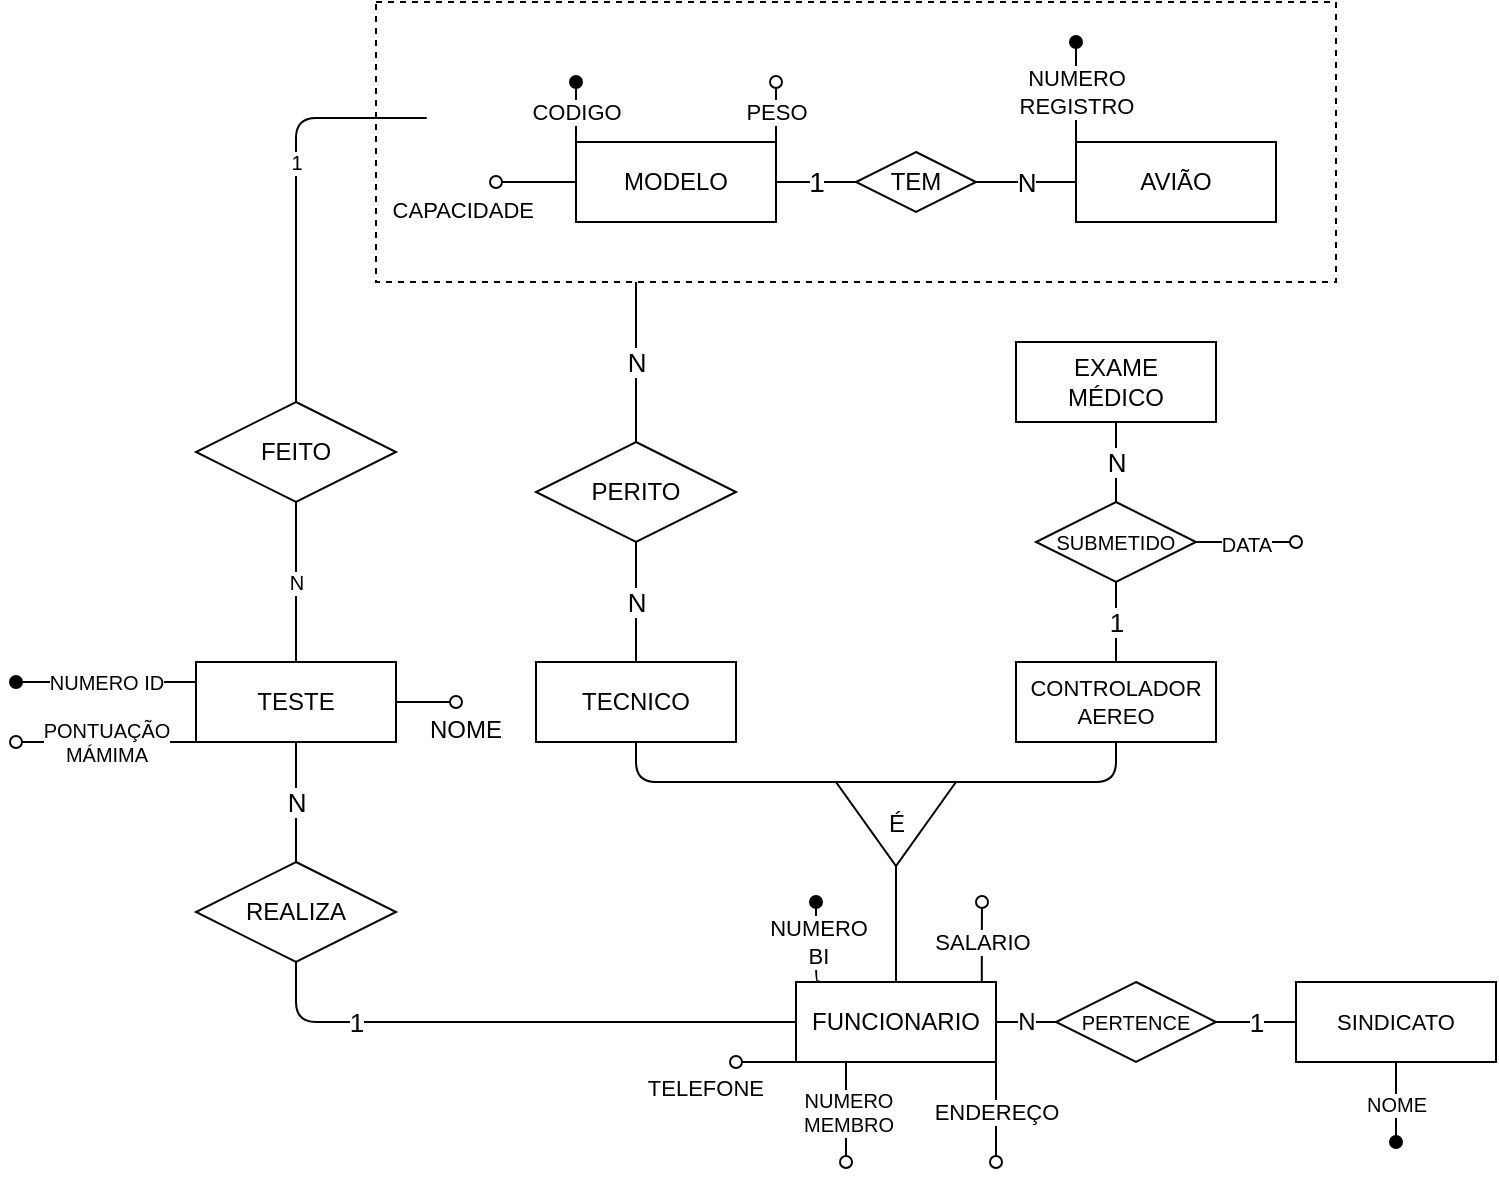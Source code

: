 <mxfile version="14.4.3" type="device"><diagram id="k9v5kPHvsf3hF5lr0z4f" name="Página-1"><mxGraphModel dx="1601" dy="694" grid="1" gridSize="10" guides="1" tooltips="1" connect="1" arrows="1" fold="1" page="1" pageScale="1" pageWidth="827" pageHeight="1169" math="0" shadow="0"><root><mxCell id="0"/><mxCell id="1" parent="0"/><mxCell id="zmB_JnxqJrRby68jpQWh-28" value="N" style="edgeStyle=orthogonalEdgeStyle;orthogonalLoop=1;jettySize=auto;html=1;endArrow=none;endFill=0;strokeColor=#000000;fontSize=13;" parent="1" source="zmB_JnxqJrRby68jpQWh-12" target="zmB_JnxqJrRby68jpQWh-27" edge="1"><mxGeometry relative="1" as="geometry"/></mxCell><mxCell id="zmB_JnxqJrRby68jpQWh-12" value="TECNICO" style="whiteSpace=wrap;html=1;align=center;" parent="1" vertex="1"><mxGeometry x="100" y="600" width="100" height="40" as="geometry"/></mxCell><mxCell id="zmB_JnxqJrRby68jpQWh-13" value="CONTROLADOR&lt;br style=&quot;font-size: 11px&quot;&gt;AEREO" style="whiteSpace=wrap;html=1;align=center;fontSize=11;" parent="1" vertex="1"><mxGeometry x="340" y="600" width="100" height="40" as="geometry"/></mxCell><mxCell id="zmB_JnxqJrRby68jpQWh-16" style="edgeStyle=orthogonalEdgeStyle;orthogonalLoop=1;jettySize=auto;html=1;exitX=0;exitY=0;exitDx=30;exitDy=0;exitPerimeter=0;entryX=0.5;entryY=0;entryDx=0;entryDy=0;endArrow=none;endFill=0;strokeColor=#000000;fontSize=9;" parent="1" source="zmB_JnxqJrRby68jpQWh-14" target="zmB_JnxqJrRby68jpQWh-11" edge="1"><mxGeometry relative="1" as="geometry"/></mxCell><mxCell id="zmB_JnxqJrRby68jpQWh-17" style="edgeStyle=orthogonalEdgeStyle;orthogonalLoop=1;jettySize=auto;html=1;exitX=0;exitY=1;exitDx=0;exitDy=0;exitPerimeter=0;entryX=0.5;entryY=1;entryDx=0;entryDy=0;endArrow=none;endFill=0;strokeColor=#000000;fontSize=9;" parent="1" source="zmB_JnxqJrRby68jpQWh-14" target="zmB_JnxqJrRby68jpQWh-13" edge="1"><mxGeometry relative="1" as="geometry"><Array as="points"><mxPoint x="310" y="660"/><mxPoint x="390" y="660"/></Array></mxGeometry></mxCell><mxCell id="zmB_JnxqJrRby68jpQWh-18" style="edgeStyle=orthogonalEdgeStyle;orthogonalLoop=1;jettySize=auto;html=1;exitX=1;exitY=1;exitDx=0;exitDy=0;exitPerimeter=0;endArrow=none;endFill=0;strokeColor=#000000;fontSize=9;" parent="1" source="zmB_JnxqJrRby68jpQWh-14" target="zmB_JnxqJrRby68jpQWh-12" edge="1"><mxGeometry relative="1" as="geometry"><Array as="points"><mxPoint x="250" y="660"/><mxPoint x="150" y="660"/></Array></mxGeometry></mxCell><mxCell id="zmB_JnxqJrRby68jpQWh-29" value="N" style="edgeStyle=orthogonalEdgeStyle;orthogonalLoop=1;jettySize=auto;html=1;endArrow=none;endFill=0;strokeColor=#000000;fontSize=13;" parent="1" source="zmB_JnxqJrRby68jpQWh-27" edge="1"><mxGeometry relative="1" as="geometry"><mxPoint x="150" y="410" as="targetPoint"/></mxGeometry></mxCell><mxCell id="zmB_JnxqJrRby68jpQWh-27" value="PERITO" style="shape=rhombus;perimeter=rhombusPerimeter;whiteSpace=wrap;html=1;align=center;" parent="1" vertex="1"><mxGeometry x="100" y="490" width="100" height="50" as="geometry"/></mxCell><mxCell id="zmB_JnxqJrRby68jpQWh-30" value="EXAME&lt;br&gt;MÉDICO" style="whiteSpace=wrap;html=1;align=center;" parent="1" vertex="1"><mxGeometry x="340" y="440" width="100" height="40" as="geometry"/></mxCell><mxCell id="zmB_JnxqJrRby68jpQWh-32" value="N" style="edgeStyle=orthogonalEdgeStyle;orthogonalLoop=1;jettySize=auto;html=1;endArrow=none;endFill=0;strokeColor=#000000;fontSize=13;" parent="1" source="zmB_JnxqJrRby68jpQWh-31" target="zmB_JnxqJrRby68jpQWh-30" edge="1"><mxGeometry relative="1" as="geometry"/></mxCell><mxCell id="zmB_JnxqJrRby68jpQWh-33" value="1" style="edgeStyle=orthogonalEdgeStyle;orthogonalLoop=1;jettySize=auto;html=1;endArrow=none;endFill=0;strokeColor=#000000;fontSize=13;" parent="1" source="zmB_JnxqJrRby68jpQWh-31" target="zmB_JnxqJrRby68jpQWh-13" edge="1"><mxGeometry relative="1" as="geometry"/></mxCell><mxCell id="zmB_JnxqJrRby68jpQWh-43" value="1" style="edgeStyle=orthogonalEdgeStyle;orthogonalLoop=1;jettySize=auto;html=1;endArrow=none;endFill=0;strokeColor=#000000;fontSize=13;exitX=0;exitY=0.5;exitDx=0;exitDy=0;" parent="1" source="zmB_JnxqJrRby68jpQWh-39" target="zmB_JnxqJrRby68jpQWh-41" edge="1"><mxGeometry relative="1" as="geometry"><mxPoint x="510" y="780" as="sourcePoint"/></mxGeometry></mxCell><mxCell id="zmB_JnxqJrRby68jpQWh-40" value="NUMERO&lt;br&gt;MEMBRO" style="edgeStyle=orthogonalEdgeStyle;orthogonalLoop=1;jettySize=auto;html=1;exitX=0.25;exitY=1;exitDx=0;exitDy=0;endArrow=oval;endFill=0;strokeColor=#000000;fontSize=10;" parent="1" source="zmB_JnxqJrRby68jpQWh-11" edge="1"><mxGeometry relative="1" as="geometry"><mxPoint x="255" y="850" as="targetPoint"/><Array as="points"/></mxGeometry></mxCell><mxCell id="zmB_JnxqJrRby68jpQWh-41" value="PERTENCE" style="shape=rhombus;perimeter=rhombusPerimeter;whiteSpace=wrap;html=1;align=center;fontSize=10;" parent="1" vertex="1"><mxGeometry x="360" y="760" width="80" height="40" as="geometry"/></mxCell><mxCell id="zmB_JnxqJrRby68jpQWh-46" value="" style="group;" parent="1" vertex="1" connectable="0"><mxGeometry x="20" y="270" width="480" height="140" as="geometry"/></mxCell><mxCell id="zmB_JnxqJrRby68jpQWh-26" value="" style="verticalLabelPosition=bottom;verticalAlign=top;html=1;shape=mxgraph.basic.rect;fillColor2=none;strokeWidth=1;size=20;indent=5;fontSize=11;gradientColor=#ffffff;fillColor=none;dashed=1;" parent="zmB_JnxqJrRby68jpQWh-46" vertex="1"><mxGeometry width="480" height="140" as="geometry"/></mxCell><mxCell id="zmB_JnxqJrRby68jpQWh-4" value="MODELO" style="whiteSpace=wrap;html=1;align=center;" parent="zmB_JnxqJrRby68jpQWh-46" vertex="1"><mxGeometry x="100" y="70" width="100" height="40" as="geometry"/></mxCell><mxCell id="zmB_JnxqJrRby68jpQWh-7" value="1" style="edgeStyle=orthogonalEdgeStyle;orthogonalLoop=1;jettySize=auto;html=1;endArrow=none;endFill=0;fontSize=14;" parent="zmB_JnxqJrRby68jpQWh-46" source="zmB_JnxqJrRby68jpQWh-5" target="zmB_JnxqJrRby68jpQWh-4" edge="1"><mxGeometry relative="1" as="geometry"/></mxCell><mxCell id="zmB_JnxqJrRby68jpQWh-44" value="" style="group;" parent="zmB_JnxqJrRby68jpQWh-46" vertex="1" connectable="0"><mxGeometry x="60" y="20" width="390" height="90" as="geometry"/></mxCell><mxCell id="zmB_JnxqJrRby68jpQWh-3" value="NUMERO&lt;br&gt;REGISTRO" style="edgeStyle=orthogonalEdgeStyle;orthogonalLoop=1;jettySize=auto;html=1;exitX=0;exitY=0;exitDx=0;exitDy=0;endArrow=oval;endFill=1;" parent="zmB_JnxqJrRby68jpQWh-44" source="zmB_JnxqJrRby68jpQWh-2" edge="1"><mxGeometry relative="1" as="geometry"><mxPoint x="290" as="targetPoint"/></mxGeometry></mxCell><mxCell id="zmB_JnxqJrRby68jpQWh-2" value="AVIÃO" style="whiteSpace=wrap;html=1;align=center;" parent="zmB_JnxqJrRby68jpQWh-44" vertex="1"><mxGeometry x="290" y="50" width="100" height="40" as="geometry"/></mxCell><mxCell id="zmB_JnxqJrRby68jpQWh-8" value="CODIGO" style="edgeStyle=orthogonalEdgeStyle;orthogonalLoop=1;jettySize=auto;html=1;exitX=0;exitY=0;exitDx=0;exitDy=0;endArrow=oval;endFill=1;" parent="zmB_JnxqJrRby68jpQWh-44" source="zmB_JnxqJrRby68jpQWh-4" edge="1"><mxGeometry relative="1" as="geometry"><mxPoint x="40" y="20" as="targetPoint"/></mxGeometry></mxCell><mxCell id="zmB_JnxqJrRby68jpQWh-9" value="PESO" style="edgeStyle=orthogonalEdgeStyle;orthogonalLoop=1;jettySize=auto;html=1;exitX=1;exitY=0;exitDx=0;exitDy=0;endArrow=oval;endFill=0;" parent="zmB_JnxqJrRby68jpQWh-44" source="zmB_JnxqJrRby68jpQWh-4" edge="1"><mxGeometry relative="1" as="geometry"><mxPoint x="140" y="20" as="targetPoint"/></mxGeometry></mxCell><mxCell id="zmB_JnxqJrRby68jpQWh-10" value="CAPACIDADE" style="edgeStyle=orthogonalEdgeStyle;orthogonalLoop=1;jettySize=auto;html=1;exitX=0;exitY=0.5;exitDx=0;exitDy=0;endArrow=oval;endFill=0;fillColor=#dae8fc;labelPosition=left;verticalLabelPosition=bottom;align=right;verticalAlign=top;" parent="zmB_JnxqJrRby68jpQWh-44" source="zmB_JnxqJrRby68jpQWh-4" edge="1"><mxGeometry relative="1" as="geometry"><mxPoint y="70" as="targetPoint"/></mxGeometry></mxCell><mxCell id="zmB_JnxqJrRby68jpQWh-5" value="TEM" style="shape=rhombus;perimeter=rhombusPerimeter;whiteSpace=wrap;html=1;align=center;" parent="zmB_JnxqJrRby68jpQWh-44" vertex="1"><mxGeometry x="180" y="55" width="60" height="30" as="geometry"/></mxCell><mxCell id="zmB_JnxqJrRby68jpQWh-6" value="N" style="edgeStyle=orthogonalEdgeStyle;orthogonalLoop=1;jettySize=auto;html=1;endArrow=none;endFill=0;fontSize=13;" parent="zmB_JnxqJrRby68jpQWh-44" source="zmB_JnxqJrRby68jpQWh-5" target="zmB_JnxqJrRby68jpQWh-2" edge="1"><mxGeometry relative="1" as="geometry"/></mxCell><mxCell id="zmB_JnxqJrRby68jpQWh-50" value="" style="group;" parent="1" vertex="1" connectable="0"><mxGeometry x="-160" y="600" width="190" height="40" as="geometry"/></mxCell><mxCell id="zmB_JnxqJrRby68jpQWh-48" value="NUMERO ID" style="edgeStyle=orthogonalEdgeStyle;orthogonalLoop=1;jettySize=auto;html=1;exitX=0;exitY=0.25;exitDx=0;exitDy=0;endArrow=oval;endFill=1;strokeColor=#000000;fontSize=10;" parent="zmB_JnxqJrRby68jpQWh-50" source="zmB_JnxqJrRby68jpQWh-47" edge="1"><mxGeometry relative="1" as="geometry"><mxPoint y="10" as="targetPoint"/></mxGeometry></mxCell><mxCell id="zmB_JnxqJrRby68jpQWh-49" value="PONTUAÇÃO&lt;br&gt;MÁMIMA" style="edgeStyle=orthogonalEdgeStyle;orthogonalLoop=1;jettySize=auto;html=1;exitX=0;exitY=1;exitDx=0;exitDy=0;endArrow=oval;endFill=0;strokeColor=#000000;fontSize=10;" parent="zmB_JnxqJrRby68jpQWh-50" source="zmB_JnxqJrRby68jpQWh-47" edge="1"><mxGeometry relative="1" as="geometry"><mxPoint y="40" as="targetPoint"/><Array as="points"><mxPoint x="80" y="40"/><mxPoint x="80" y="40"/></Array></mxGeometry></mxCell><mxCell id="zmB_JnxqJrRby68jpQWh-47" value="TESTE" style="whiteSpace=wrap;html=1;align=center;" parent="zmB_JnxqJrRby68jpQWh-50" vertex="1"><mxGeometry x="90" width="100" height="40" as="geometry"/></mxCell><mxCell id="zmB_JnxqJrRby68jpQWh-52" value="1" style="edgeStyle=orthogonalEdgeStyle;orthogonalLoop=1;jettySize=auto;html=1;exitX=0.5;exitY=1;exitDx=0;exitDy=0;entryX=0;entryY=0.5;entryDx=0;entryDy=0;endArrow=none;endFill=0;strokeColor=#000000;fontSize=13;" parent="1" source="zmB_JnxqJrRby68jpQWh-51" target="zmB_JnxqJrRby68jpQWh-11" edge="1"><mxGeometry x="-0.571" relative="1" as="geometry"><mxPoint as="offset"/></mxGeometry></mxCell><mxCell id="zmB_JnxqJrRby68jpQWh-51" value="REALIZA" style="shape=rhombus;perimeter=rhombusPerimeter;whiteSpace=wrap;html=1;align=center;" parent="1" vertex="1"><mxGeometry x="-70" y="700" width="100" height="50" as="geometry"/></mxCell><mxCell id="zmB_JnxqJrRby68jpQWh-55" value="" style="edgeStyle=orthogonalEdgeStyle;orthogonalLoop=1;jettySize=auto;html=1;endArrow=none;endFill=0;strokeColor=#000000;fontSize=10;" parent="1" source="zmB_JnxqJrRby68jpQWh-47" target="zmB_JnxqJrRby68jpQWh-51" edge="1"><mxGeometry relative="1" as="geometry"/></mxCell><mxCell id="zmB_JnxqJrRby68jpQWh-59" value="1" style="edgeStyle=orthogonalEdgeStyle;orthogonalLoop=1;jettySize=auto;html=1;exitX=0.5;exitY=0;exitDx=0;exitDy=0;entryX=0.002;entryY=0.414;entryDx=0;entryDy=0;entryPerimeter=0;endArrow=none;endFill=0;strokeColor=#000000;fontSize=10;" parent="1" source="zmB_JnxqJrRby68jpQWh-57" target="zmB_JnxqJrRby68jpQWh-26" edge="1"><mxGeometry relative="1" as="geometry"/></mxCell><mxCell id="zmB_JnxqJrRby68jpQWh-57" value="FEITO" style="shape=rhombus;perimeter=rhombusPerimeter;whiteSpace=wrap;html=1;align=center;" parent="1" vertex="1"><mxGeometry x="-70" y="470" width="100" height="50" as="geometry"/></mxCell><mxCell id="zmB_JnxqJrRby68jpQWh-58" value="N" style="edgeStyle=orthogonalEdgeStyle;orthogonalLoop=1;jettySize=auto;html=1;endArrow=none;endFill=0;strokeColor=#000000;fontSize=10;" parent="1" source="zmB_JnxqJrRby68jpQWh-47" target="zmB_JnxqJrRby68jpQWh-57" edge="1"><mxGeometry relative="1" as="geometry"/></mxCell><mxCell id="zmB_JnxqJrRby68jpQWh-63" value="N" style="edgeStyle=orthogonalEdgeStyle;rounded=0;orthogonalLoop=1;jettySize=auto;html=1;endArrow=none;endFill=0;strokeColor=#000000;fontSize=13;" parent="1" source="zmB_JnxqJrRby68jpQWh-47" target="zmB_JnxqJrRby68jpQWh-51" edge="1"><mxGeometry relative="1" as="geometry"/></mxCell><mxCell id="zmB_JnxqJrRby68jpQWh-66" value="" style="group" parent="1" vertex="1" connectable="0"><mxGeometry x="350" y="520" width="130" height="40" as="geometry"/></mxCell><mxCell id="zmB_JnxqJrRby68jpQWh-34" value="DATA" style="edgeStyle=orthogonalEdgeStyle;orthogonalLoop=1;jettySize=auto;html=1;exitX=1;exitY=0.5;exitDx=0;exitDy=0;endArrow=oval;endFill=0;strokeColor=#000000;fontSize=10;" parent="zmB_JnxqJrRby68jpQWh-66" source="zmB_JnxqJrRby68jpQWh-31" edge="1"><mxGeometry relative="1" as="geometry"><mxPoint x="130" y="20" as="targetPoint"/></mxGeometry></mxCell><mxCell id="zmB_JnxqJrRby68jpQWh-31" value="SUBMETIDO" style="shape=rhombus;perimeter=rhombusPerimeter;whiteSpace=wrap;html=1;align=center;fontSize=10;" parent="zmB_JnxqJrRby68jpQWh-66" vertex="1"><mxGeometry width="80" height="40" as="geometry"/></mxCell><mxCell id="zmB_JnxqJrRby68jpQWh-68" value="&lt;font style=&quot;font-size: 12px;&quot;&gt;NOME&lt;/font&gt;" style="edgeStyle=orthogonalEdgeStyle;rounded=0;orthogonalLoop=1;jettySize=auto;html=1;exitX=1;exitY=0.5;exitDx=0;exitDy=0;endArrow=oval;endFill=0;strokeColor=#000000;fontSize=12;labelPosition=right;verticalLabelPosition=bottom;align=left;verticalAlign=top;" parent="1" source="zmB_JnxqJrRby68jpQWh-47" edge="1"><mxGeometry relative="1" as="geometry"><mxPoint x="60" y="620" as="targetPoint"/></mxGeometry></mxCell><mxCell id="zmB_JnxqJrRby68jpQWh-19" value="NUMERO&lt;br style=&quot;font-size: 11px;&quot;&gt;BI" style="edgeStyle=orthogonalEdgeStyle;orthogonalLoop=1;jettySize=auto;html=1;exitX=0.118;exitY=-0.007;exitDx=0;exitDy=0;endArrow=oval;endFill=1;strokeColor=#000000;fontSize=11;exitPerimeter=0;" parent="1" source="zmB_JnxqJrRby68jpQWh-11" edge="1"><mxGeometry x="200" y="760" as="geometry"><mxPoint x="240" y="720" as="targetPoint"/></mxGeometry></mxCell><mxCell id="zmB_JnxqJrRby68jpQWh-21" value="SALARIO" style="edgeStyle=orthogonalEdgeStyle;orthogonalLoop=1;jettySize=auto;html=1;endArrow=oval;endFill=0;strokeColor=#000000;fontSize=11;exitX=0.929;exitY=-0.014;exitDx=0;exitDy=0;exitPerimeter=0;" parent="1" source="zmB_JnxqJrRby68jpQWh-11" edge="1"><mxGeometry x="200" y="760" as="geometry"><mxPoint x="323" y="720" as="targetPoint"/><mxPoint x="305" y="760" as="sourcePoint"/><Array as="points"><mxPoint x="323" y="740"/><mxPoint x="323" y="740"/></Array></mxGeometry></mxCell><mxCell id="zmB_JnxqJrRby68jpQWh-22" value="ENDEREÇO" style="edgeStyle=orthogonalEdgeStyle;orthogonalLoop=1;jettySize=auto;html=1;exitX=1;exitY=1;exitDx=0;exitDy=0;endArrow=oval;endFill=0;strokeColor=#000000;fontSize=11;labelPosition=center;verticalLabelPosition=middle;align=center;verticalAlign=middle;" parent="1" source="zmB_JnxqJrRby68jpQWh-11" edge="1"><mxGeometry x="200" y="760" as="geometry"><mxPoint x="330" y="850" as="targetPoint"/><Array as="points"><mxPoint x="330" y="850"/></Array></mxGeometry></mxCell><mxCell id="zmB_JnxqJrRby68jpQWh-24" value="TELEFONE" style="edgeStyle=orthogonalEdgeStyle;orthogonalLoop=1;jettySize=auto;html=1;exitX=0;exitY=1;exitDx=0;exitDy=0;endArrow=oval;endFill=0;strokeColor=#000000;fontSize=11;labelPosition=left;verticalLabelPosition=top;align=right;verticalAlign=top;" parent="1" source="zmB_JnxqJrRby68jpQWh-11" edge="1"><mxGeometry x="200" y="760" as="geometry"><mxPoint x="200" y="800" as="targetPoint"/></mxGeometry></mxCell><mxCell id="zmB_JnxqJrRby68jpQWh-70" value="N" style="edgeStyle=orthogonalEdgeStyle;rounded=0;orthogonalLoop=1;jettySize=auto;html=1;endArrow=none;endFill=0;strokeColor=#000000;fontSize=12;" parent="1" source="zmB_JnxqJrRby68jpQWh-11" target="zmB_JnxqJrRby68jpQWh-41" edge="1"><mxGeometry relative="1" as="geometry"/></mxCell><mxCell id="zmB_JnxqJrRby68jpQWh-11" value="FUNCIONARIO" style="whiteSpace=wrap;html=1;align=center;" parent="1" vertex="1"><mxGeometry x="230" y="760" width="100" height="40" as="geometry"/></mxCell><mxCell id="zmB_JnxqJrRby68jpQWh-71" value="" style="group" parent="1" vertex="1" connectable="0"><mxGeometry x="480" y="760" width="100" height="80" as="geometry"/></mxCell><mxCell id="zmB_JnxqJrRby68jpQWh-62" value="NOME" style="edgeStyle=orthogonalEdgeStyle;rounded=0;orthogonalLoop=1;jettySize=auto;html=1;exitX=0.5;exitY=1;exitDx=0;exitDy=0;endArrow=oval;endFill=1;strokeColor=#000000;fontSize=10;" parent="zmB_JnxqJrRby68jpQWh-71" source="zmB_JnxqJrRby68jpQWh-39" edge="1"><mxGeometry x="-510" y="-790" as="geometry"><mxPoint x="50" y="80" as="targetPoint"/><mxPoint x="50" y="28" as="sourcePoint"/><mxPoint y="1" as="offset"/></mxGeometry></mxCell><mxCell id="zmB_JnxqJrRby68jpQWh-39" value="SINDICATO" style="whiteSpace=wrap;html=1;align=center;fontSize=11;" parent="zmB_JnxqJrRby68jpQWh-71" vertex="1"><mxGeometry width="100" height="40" as="geometry"/></mxCell><mxCell id="zmB_JnxqJrRby68jpQWh-73" value="" style="group" parent="1" vertex="1" connectable="0"><mxGeometry x="250" y="660" width="60" height="42" as="geometry"/></mxCell><mxCell id="zmB_JnxqJrRby68jpQWh-14" value="" style="verticalLabelPosition=bottom;verticalAlign=top;html=1;shape=mxgraph.basic.acute_triangle;dx=0.5;fontSize=9;rotation=-180;" parent="zmB_JnxqJrRby68jpQWh-73" vertex="1"><mxGeometry width="60" height="42" as="geometry"/></mxCell><mxCell id="zmB_JnxqJrRby68jpQWh-72" value="É" style="text;html=1;align=center;verticalAlign=middle;resizable=0;points=[];autosize=1;fontSize=12;" parent="zmB_JnxqJrRby68jpQWh-73" vertex="1"><mxGeometry x="20" y="11" width="20" height="20" as="geometry"/></mxCell></root></mxGraphModel></diagram></mxfile>